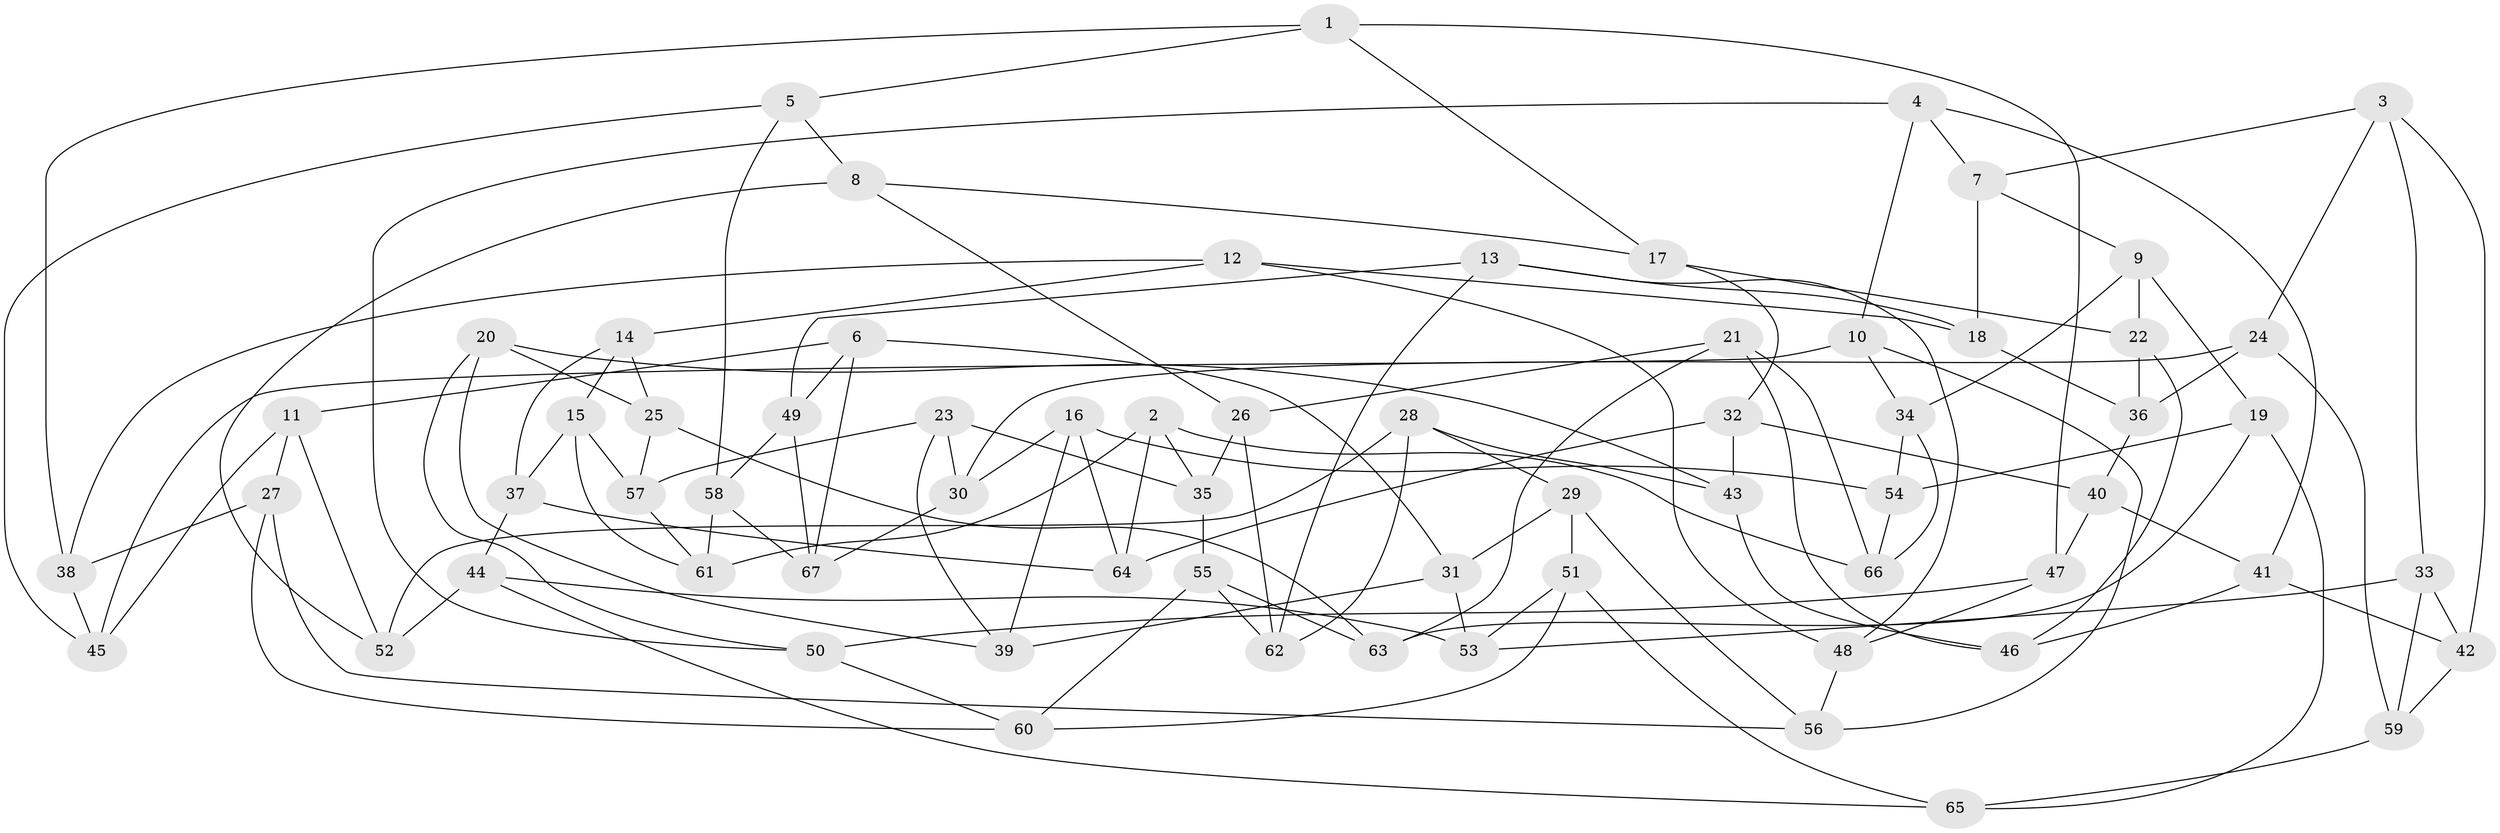 // Generated by graph-tools (version 1.1) at 2025/11/02/27/25 16:11:50]
// undirected, 67 vertices, 134 edges
graph export_dot {
graph [start="1"]
  node [color=gray90,style=filled];
  1;
  2;
  3;
  4;
  5;
  6;
  7;
  8;
  9;
  10;
  11;
  12;
  13;
  14;
  15;
  16;
  17;
  18;
  19;
  20;
  21;
  22;
  23;
  24;
  25;
  26;
  27;
  28;
  29;
  30;
  31;
  32;
  33;
  34;
  35;
  36;
  37;
  38;
  39;
  40;
  41;
  42;
  43;
  44;
  45;
  46;
  47;
  48;
  49;
  50;
  51;
  52;
  53;
  54;
  55;
  56;
  57;
  58;
  59;
  60;
  61;
  62;
  63;
  64;
  65;
  66;
  67;
  1 -- 5;
  1 -- 47;
  1 -- 17;
  1 -- 38;
  2 -- 64;
  2 -- 66;
  2 -- 61;
  2 -- 35;
  3 -- 42;
  3 -- 7;
  3 -- 24;
  3 -- 33;
  4 -- 41;
  4 -- 10;
  4 -- 7;
  4 -- 50;
  5 -- 45;
  5 -- 58;
  5 -- 8;
  6 -- 49;
  6 -- 31;
  6 -- 11;
  6 -- 67;
  7 -- 18;
  7 -- 9;
  8 -- 17;
  8 -- 26;
  8 -- 52;
  9 -- 34;
  9 -- 19;
  9 -- 22;
  10 -- 45;
  10 -- 56;
  10 -- 34;
  11 -- 45;
  11 -- 27;
  11 -- 52;
  12 -- 14;
  12 -- 48;
  12 -- 38;
  12 -- 18;
  13 -- 62;
  13 -- 48;
  13 -- 18;
  13 -- 49;
  14 -- 25;
  14 -- 15;
  14 -- 37;
  15 -- 37;
  15 -- 57;
  15 -- 61;
  16 -- 39;
  16 -- 54;
  16 -- 64;
  16 -- 30;
  17 -- 22;
  17 -- 32;
  18 -- 36;
  19 -- 63;
  19 -- 65;
  19 -- 54;
  20 -- 39;
  20 -- 50;
  20 -- 43;
  20 -- 25;
  21 -- 66;
  21 -- 46;
  21 -- 63;
  21 -- 26;
  22 -- 36;
  22 -- 46;
  23 -- 30;
  23 -- 57;
  23 -- 39;
  23 -- 35;
  24 -- 59;
  24 -- 30;
  24 -- 36;
  25 -- 57;
  25 -- 63;
  26 -- 62;
  26 -- 35;
  27 -- 38;
  27 -- 56;
  27 -- 60;
  28 -- 43;
  28 -- 52;
  28 -- 29;
  28 -- 62;
  29 -- 31;
  29 -- 51;
  29 -- 56;
  30 -- 67;
  31 -- 53;
  31 -- 39;
  32 -- 40;
  32 -- 64;
  32 -- 43;
  33 -- 42;
  33 -- 53;
  33 -- 59;
  34 -- 66;
  34 -- 54;
  35 -- 55;
  36 -- 40;
  37 -- 64;
  37 -- 44;
  38 -- 45;
  40 -- 47;
  40 -- 41;
  41 -- 42;
  41 -- 46;
  42 -- 59;
  43 -- 46;
  44 -- 53;
  44 -- 52;
  44 -- 65;
  47 -- 48;
  47 -- 50;
  48 -- 56;
  49 -- 67;
  49 -- 58;
  50 -- 60;
  51 -- 65;
  51 -- 53;
  51 -- 60;
  54 -- 66;
  55 -- 60;
  55 -- 63;
  55 -- 62;
  57 -- 61;
  58 -- 67;
  58 -- 61;
  59 -- 65;
}
